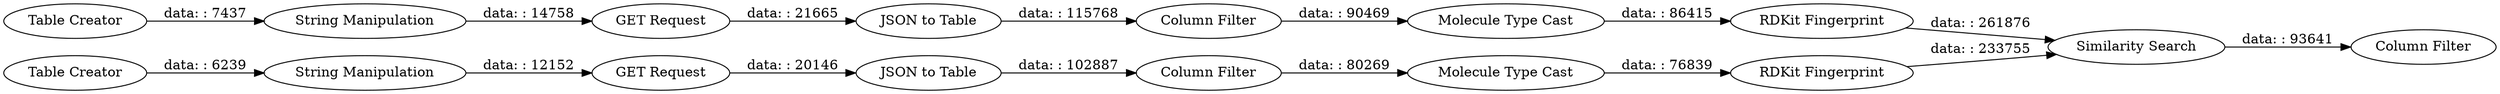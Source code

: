digraph {
	"8380206667857383610_32" [label="GET Request"]
	"-5831745394658185091_25" [label="Molecule Type Cast"]
	"-5831745394658185091_28" [label="Column Filter"]
	"-5831745394658185091_22" [label="Table Creator"]
	"-5831745394658185091_27" [label="GET Request"]
	"8498540962646923259_29" [label="RDKit Fingerprint"]
	"8498540962646923259_42" [label="Column Filter"]
	"-5831745394658185091_23" [label="String Manipulation"]
	"8380206667857383610_34" [label="String Manipulation"]
	"8380206667857383610_33" [label="JSON to Table"]
	"-5831745394658185091_26" [label="JSON to Table"]
	"8380206667857383610_35" [label="Table Creator"]
	"8380206667857383610_37" [label="Column Filter"]
	"8380206667857383610_38" [label="Molecule Type Cast"]
	"8498540962646923259_39" [label="Similarity Search"]
	"8498540962646923259_36" [label="RDKit Fingerprint"]
	"8380206667857383610_32" -> "8380206667857383610_33" [label="data: : 20146"]
	"8498540962646923259_39" -> "8498540962646923259_42" [label="data: : 93641"]
	"-5831745394658185091_22" -> "-5831745394658185091_23" [label="data: : 7437"]
	"8380206667857383610_33" -> "8380206667857383610_37" [label="data: : 102887"]
	"8380206667857383610_35" -> "8380206667857383610_34" [label="data: : 6239"]
	"-5831745394658185091_28" -> "-5831745394658185091_25" [label="data: : 90469"]
	"8380206667857383610_37" -> "8380206667857383610_38" [label="data: : 80269"]
	"8380206667857383610_38" -> "8498540962646923259_36" [label="data: : 76839"]
	"8498540962646923259_29" -> "8498540962646923259_39" [label="data: : 261876"]
	"8380206667857383610_34" -> "8380206667857383610_32" [label="data: : 12152"]
	"-5831745394658185091_23" -> "-5831745394658185091_27" [label="data: : 14758"]
	"-5831745394658185091_26" -> "-5831745394658185091_28" [label="data: : 115768"]
	"-5831745394658185091_27" -> "-5831745394658185091_26" [label="data: : 21665"]
	"8498540962646923259_36" -> "8498540962646923259_39" [label="data: : 233755"]
	"-5831745394658185091_25" -> "8498540962646923259_29" [label="data: : 86415"]
	rankdir=LR
}
